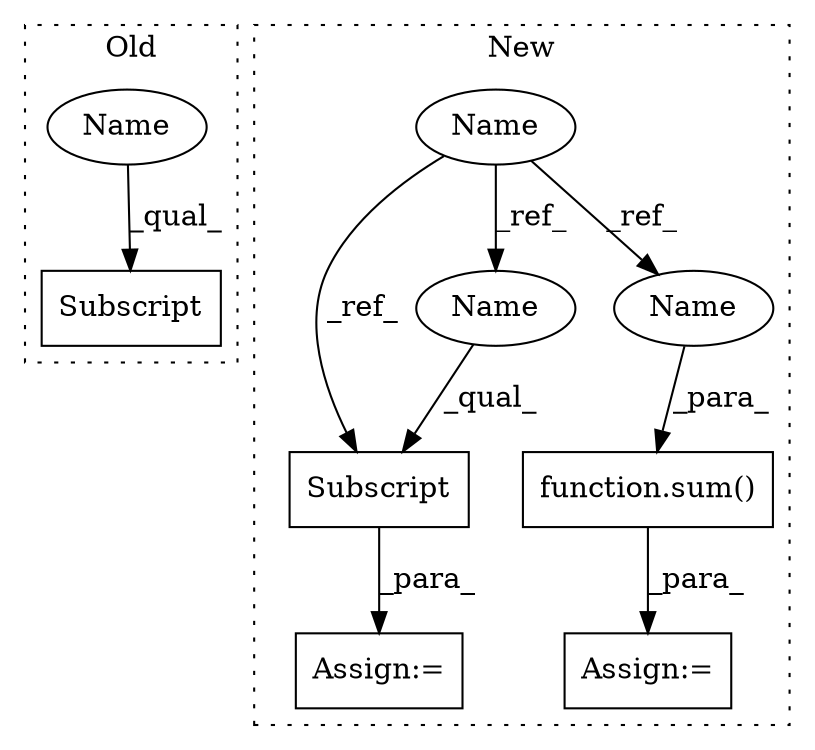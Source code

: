 digraph G {
subgraph cluster0 {
1 [label="Subscript" a="63" s="6351,0" l="16,0" shape="box"];
9 [label="Name" a="87" s="6351" l="11" shape="ellipse"];
label = "Old";
style="dotted";
}
subgraph cluster1 {
2 [label="function.sum()" a="75" s="6143,6158" l="4,1" shape="box"];
3 [label="Assign:=" a="68" s="6126" l="3" shape="box"];
4 [label="Name" a="87" s="4419" l="11" shape="ellipse"];
5 [label="Assign:=" a="68" s="6308" l="3" shape="box"];
6 [label="Subscript" a="63" s="6311,0" l="20,0" shape="box"];
7 [label="Name" a="87" s="6311" l="11" shape="ellipse"];
8 [label="Name" a="87" s="6147" l="11" shape="ellipse"];
label = "New";
style="dotted";
}
2 -> 3 [label="_para_"];
4 -> 6 [label="_ref_"];
4 -> 8 [label="_ref_"];
4 -> 7 [label="_ref_"];
6 -> 5 [label="_para_"];
7 -> 6 [label="_qual_"];
8 -> 2 [label="_para_"];
9 -> 1 [label="_qual_"];
}